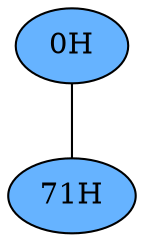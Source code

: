 // The Round Table
graph {
	"0H" [fillcolor="#66B3FF" style=radial]
	"71H" [fillcolor="#66B3FF" style=radial]
	"0H" -- "71H" [penwidth=1]
}
